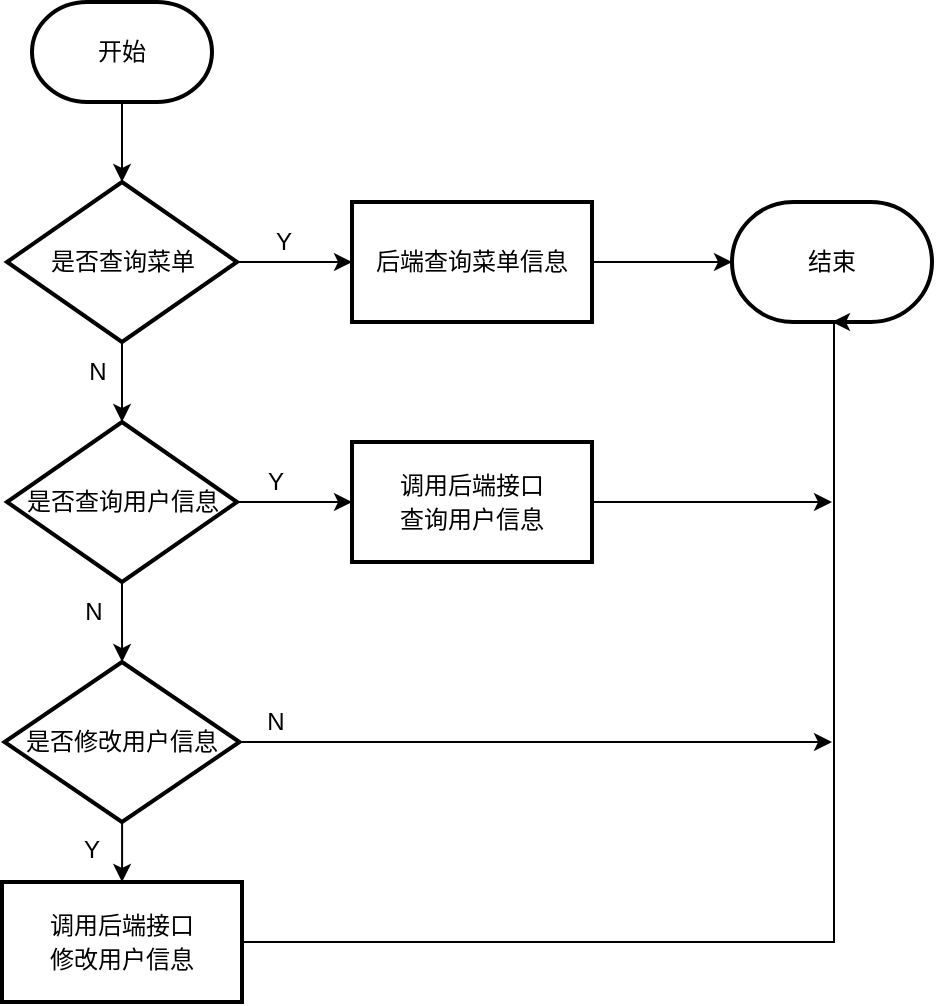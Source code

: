 <mxfile version="26.2.14">
  <diagram name="第 1 页" id="MSIOZIHUtd_p7otdKDNx">
    <mxGraphModel dx="1500" dy="826" grid="1" gridSize="10" guides="1" tooltips="1" connect="1" arrows="1" fold="1" page="1" pageScale="1" pageWidth="827" pageHeight="1169" math="0" shadow="0">
      <root>
        <mxCell id="0" />
        <mxCell id="1" parent="0" />
        <mxCell id="8qcRSLH0dFq3Wt3aRjGg-3" value="" style="edgeStyle=orthogonalEdgeStyle;rounded=0;orthogonalLoop=1;jettySize=auto;html=1;" edge="1" parent="1" source="8qcRSLH0dFq3Wt3aRjGg-1" target="8qcRSLH0dFq3Wt3aRjGg-2">
          <mxGeometry relative="1" as="geometry" />
        </mxCell>
        <mxCell id="8qcRSLH0dFq3Wt3aRjGg-1" value="开始" style="strokeWidth=2;html=1;shape=mxgraph.flowchart.terminator;whiteSpace=wrap;" vertex="1" parent="1">
          <mxGeometry x="160" y="240" width="90" height="50" as="geometry" />
        </mxCell>
        <mxCell id="8qcRSLH0dFq3Wt3aRjGg-5" value="" style="edgeStyle=orthogonalEdgeStyle;rounded=0;orthogonalLoop=1;jettySize=auto;html=1;" edge="1" parent="1" source="8qcRSLH0dFq3Wt3aRjGg-2" target="8qcRSLH0dFq3Wt3aRjGg-4">
          <mxGeometry relative="1" as="geometry" />
        </mxCell>
        <mxCell id="8qcRSLH0dFq3Wt3aRjGg-9" value="" style="edgeStyle=orthogonalEdgeStyle;rounded=0;orthogonalLoop=1;jettySize=auto;html=1;" edge="1" parent="1" source="8qcRSLH0dFq3Wt3aRjGg-2" target="8qcRSLH0dFq3Wt3aRjGg-8">
          <mxGeometry relative="1" as="geometry" />
        </mxCell>
        <mxCell id="8qcRSLH0dFq3Wt3aRjGg-2" value="&lt;p class=&quot;MsoNormal&quot;&gt;&lt;font style=&quot;&quot;&gt;是否查询菜单&lt;/font&gt;&lt;/p&gt;" style="rhombus;whiteSpace=wrap;html=1;strokeWidth=2;" vertex="1" parent="1">
          <mxGeometry x="147.5" y="330" width="115" height="80" as="geometry" />
        </mxCell>
        <mxCell id="8qcRSLH0dFq3Wt3aRjGg-11" value="" style="edgeStyle=orthogonalEdgeStyle;rounded=0;orthogonalLoop=1;jettySize=auto;html=1;" edge="1" parent="1" source="8qcRSLH0dFq3Wt3aRjGg-4">
          <mxGeometry relative="1" as="geometry">
            <mxPoint x="510" y="370" as="targetPoint" />
          </mxGeometry>
        </mxCell>
        <mxCell id="8qcRSLH0dFq3Wt3aRjGg-4" value="后端查询菜单信息" style="whiteSpace=wrap;html=1;strokeWidth=2;" vertex="1" parent="1">
          <mxGeometry x="320" y="340" width="120" height="60" as="geometry" />
        </mxCell>
        <mxCell id="8qcRSLH0dFq3Wt3aRjGg-15" value="" style="edgeStyle=orthogonalEdgeStyle;rounded=0;orthogonalLoop=1;jettySize=auto;html=1;" edge="1" parent="1" source="8qcRSLH0dFq3Wt3aRjGg-8" target="8qcRSLH0dFq3Wt3aRjGg-14">
          <mxGeometry relative="1" as="geometry" />
        </mxCell>
        <mxCell id="8qcRSLH0dFq3Wt3aRjGg-23" value="" style="edgeStyle=orthogonalEdgeStyle;rounded=0;orthogonalLoop=1;jettySize=auto;html=1;" edge="1" parent="1" source="8qcRSLH0dFq3Wt3aRjGg-8" target="8qcRSLH0dFq3Wt3aRjGg-22">
          <mxGeometry relative="1" as="geometry" />
        </mxCell>
        <mxCell id="8qcRSLH0dFq3Wt3aRjGg-8" value="&lt;p class=&quot;MsoNormal&quot;&gt;&lt;font face=&quot;Helvetica&quot; style=&quot;&quot;&gt;是否查询用户信息&lt;/font&gt;&lt;/p&gt;" style="rhombus;whiteSpace=wrap;html=1;strokeWidth=2;" vertex="1" parent="1">
          <mxGeometry x="147.5" y="450" width="115" height="80" as="geometry" />
        </mxCell>
        <mxCell id="8qcRSLH0dFq3Wt3aRjGg-12" value="结束" style="strokeWidth=2;html=1;shape=mxgraph.flowchart.terminator;whiteSpace=wrap;" vertex="1" parent="1">
          <mxGeometry x="510" y="340" width="100" height="60" as="geometry" />
        </mxCell>
        <mxCell id="8qcRSLH0dFq3Wt3aRjGg-17" value="" style="edgeStyle=orthogonalEdgeStyle;rounded=0;orthogonalLoop=1;jettySize=auto;html=1;" edge="1" parent="1" source="8qcRSLH0dFq3Wt3aRjGg-14" target="8qcRSLH0dFq3Wt3aRjGg-16">
          <mxGeometry relative="1" as="geometry" />
        </mxCell>
        <mxCell id="8qcRSLH0dFq3Wt3aRjGg-21" value="" style="edgeStyle=orthogonalEdgeStyle;rounded=0;orthogonalLoop=1;jettySize=auto;html=1;" edge="1" parent="1" source="8qcRSLH0dFq3Wt3aRjGg-14">
          <mxGeometry relative="1" as="geometry">
            <mxPoint x="560" y="610" as="targetPoint" />
          </mxGeometry>
        </mxCell>
        <mxCell id="8qcRSLH0dFq3Wt3aRjGg-14" value="&lt;p class=&quot;MsoNormal&quot;&gt;&lt;font face=&quot;Helvetica&quot; style=&quot;&quot;&gt;是否修改用户信息&lt;/font&gt;&lt;/p&gt;" style="rhombus;whiteSpace=wrap;html=1;strokeWidth=2;" vertex="1" parent="1">
          <mxGeometry x="146.25" y="570" width="117.5" height="80" as="geometry" />
        </mxCell>
        <mxCell id="8qcRSLH0dFq3Wt3aRjGg-19" value="" style="edgeStyle=orthogonalEdgeStyle;rounded=0;orthogonalLoop=1;jettySize=auto;html=1;" edge="1" parent="1" source="8qcRSLH0dFq3Wt3aRjGg-16">
          <mxGeometry relative="1" as="geometry">
            <mxPoint x="560" y="400" as="targetPoint" />
            <Array as="points">
              <mxPoint x="561" y="710" />
            </Array>
          </mxGeometry>
        </mxCell>
        <mxCell id="8qcRSLH0dFq3Wt3aRjGg-16" value="&lt;div style=&quot;line-height: 40%;&quot;&gt;&lt;p class=&quot;MsoNormal&quot;&gt;&lt;font face=&quot;Helvetica&quot;&gt;调用后端接口&lt;/font&gt;&lt;/p&gt;&lt;p class=&quot;MsoNormal&quot;&gt;&lt;font face=&quot;Helvetica&quot;&gt;修改用户信息&lt;/font&gt;&lt;/p&gt;&lt;/div&gt;" style="whiteSpace=wrap;html=1;strokeWidth=2;" vertex="1" parent="1">
          <mxGeometry x="145" y="680" width="120" height="60" as="geometry" />
        </mxCell>
        <mxCell id="8qcRSLH0dFq3Wt3aRjGg-25" value="" style="edgeStyle=orthogonalEdgeStyle;rounded=0;orthogonalLoop=1;jettySize=auto;html=1;" edge="1" parent="1" source="8qcRSLH0dFq3Wt3aRjGg-22">
          <mxGeometry relative="1" as="geometry">
            <mxPoint x="560" y="490" as="targetPoint" />
          </mxGeometry>
        </mxCell>
        <mxCell id="8qcRSLH0dFq3Wt3aRjGg-22" value="&lt;div style=&quot;line-height: 40%;&quot;&gt;&lt;p class=&quot;MsoNormal&quot;&gt;&lt;font face=&quot;Helvetica&quot;&gt;调用后端接口&lt;/font&gt;&lt;/p&gt;&lt;p class=&quot;MsoNormal&quot;&gt;查询用户信息&lt;/p&gt;&lt;/div&gt;" style="whiteSpace=wrap;html=1;strokeWidth=2;" vertex="1" parent="1">
          <mxGeometry x="320" y="460" width="120" height="60" as="geometry" />
        </mxCell>
        <mxCell id="8qcRSLH0dFq3Wt3aRjGg-26" value="N" style="text;html=1;align=center;verticalAlign=middle;whiteSpace=wrap;rounded=0;" vertex="1" parent="1">
          <mxGeometry x="163" y="410" width="60" height="30" as="geometry" />
        </mxCell>
        <mxCell id="8qcRSLH0dFq3Wt3aRjGg-27" value="Y" style="text;html=1;align=center;verticalAlign=middle;whiteSpace=wrap;rounded=0;" vertex="1" parent="1">
          <mxGeometry x="256" y="345" width="60" height="30" as="geometry" />
        </mxCell>
        <mxCell id="8qcRSLH0dFq3Wt3aRjGg-29" value="N" style="text;html=1;align=center;verticalAlign=middle;whiteSpace=wrap;rounded=0;" vertex="1" parent="1">
          <mxGeometry x="161" y="530" width="60" height="30" as="geometry" />
        </mxCell>
        <mxCell id="8qcRSLH0dFq3Wt3aRjGg-30" value="Y" style="text;html=1;align=center;verticalAlign=middle;whiteSpace=wrap;rounded=0;" vertex="1" parent="1">
          <mxGeometry x="252" y="465" width="60" height="30" as="geometry" />
        </mxCell>
        <mxCell id="8qcRSLH0dFq3Wt3aRjGg-31" value="Y" style="text;html=1;align=center;verticalAlign=middle;whiteSpace=wrap;rounded=0;" vertex="1" parent="1">
          <mxGeometry x="160" y="649" width="60" height="30" as="geometry" />
        </mxCell>
        <mxCell id="8qcRSLH0dFq3Wt3aRjGg-32" value="N" style="text;html=1;align=center;verticalAlign=middle;whiteSpace=wrap;rounded=0;" vertex="1" parent="1">
          <mxGeometry x="252" y="585" width="60" height="30" as="geometry" />
        </mxCell>
      </root>
    </mxGraphModel>
  </diagram>
</mxfile>

